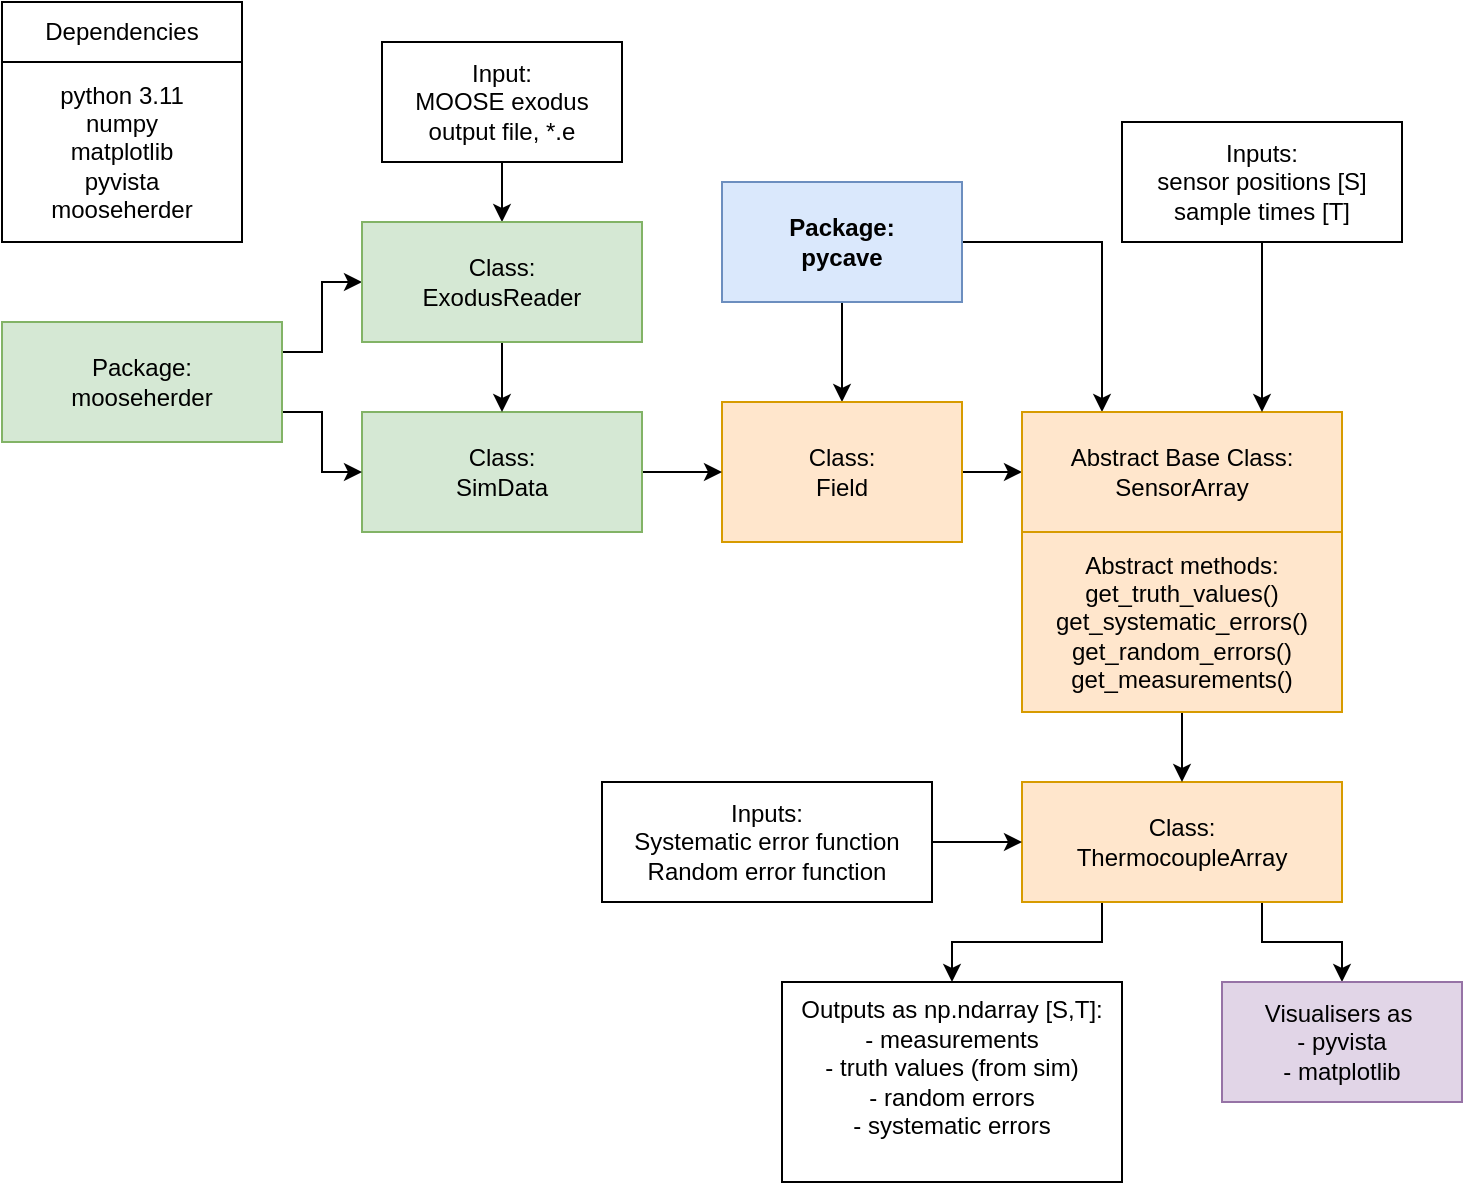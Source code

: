 <mxfile version="24.0.1" type="github">
  <diagram name="Page-1" id="SjQAdK_OS_gNisBgjSGl">
    <mxGraphModel dx="1364" dy="759" grid="1" gridSize="10" guides="1" tooltips="1" connect="1" arrows="1" fold="1" page="1" pageScale="1" pageWidth="1169" pageHeight="827" math="0" shadow="0">
      <root>
        <mxCell id="0" />
        <mxCell id="1" parent="0" />
        <mxCell id="37p0PDooPlaZ-HSsAcqx-22" style="edgeStyle=orthogonalEdgeStyle;rounded=0;orthogonalLoop=1;jettySize=auto;html=1;entryX=0.5;entryY=0;entryDx=0;entryDy=0;" edge="1" parent="1" source="37p0PDooPlaZ-HSsAcqx-4" target="37p0PDooPlaZ-HSsAcqx-13">
          <mxGeometry relative="1" as="geometry" />
        </mxCell>
        <mxCell id="37p0PDooPlaZ-HSsAcqx-23" style="edgeStyle=orthogonalEdgeStyle;rounded=0;orthogonalLoop=1;jettySize=auto;html=1;exitX=1;exitY=0.5;exitDx=0;exitDy=0;entryX=0.25;entryY=0;entryDx=0;entryDy=0;" edge="1" parent="1" source="37p0PDooPlaZ-HSsAcqx-4" target="37p0PDooPlaZ-HSsAcqx-14">
          <mxGeometry relative="1" as="geometry" />
        </mxCell>
        <mxCell id="37p0PDooPlaZ-HSsAcqx-4" value="&lt;b&gt;Package:&lt;br&gt;pycave&lt;/b&gt;" style="rounded=0;whiteSpace=wrap;html=1;fillColor=#dae8fc;strokeColor=#6c8ebf;" vertex="1" parent="1">
          <mxGeometry x="500" y="100" width="120" height="60" as="geometry" />
        </mxCell>
        <mxCell id="37p0PDooPlaZ-HSsAcqx-5" value="Dependencies" style="rounded=0;whiteSpace=wrap;html=1;" vertex="1" parent="1">
          <mxGeometry x="140" y="10" width="120" height="30" as="geometry" />
        </mxCell>
        <mxCell id="37p0PDooPlaZ-HSsAcqx-12" value="python 3.11&lt;div&gt;numpy&lt;/div&gt;&lt;div&gt;matplotlib&lt;/div&gt;&lt;div&gt;pyvista&lt;/div&gt;&lt;div&gt;mooseherder&lt;/div&gt;" style="rounded=0;whiteSpace=wrap;html=1;" vertex="1" parent="1">
          <mxGeometry x="140" y="40" width="120" height="90" as="geometry" />
        </mxCell>
        <mxCell id="37p0PDooPlaZ-HSsAcqx-20" style="edgeStyle=orthogonalEdgeStyle;rounded=0;orthogonalLoop=1;jettySize=auto;html=1;entryX=0;entryY=0.5;entryDx=0;entryDy=0;" edge="1" parent="1" source="37p0PDooPlaZ-HSsAcqx-13" target="37p0PDooPlaZ-HSsAcqx-14">
          <mxGeometry relative="1" as="geometry" />
        </mxCell>
        <mxCell id="37p0PDooPlaZ-HSsAcqx-13" value="Class:&lt;div&gt;Field&lt;/div&gt;" style="rounded=0;whiteSpace=wrap;html=1;fillColor=#ffe6cc;strokeColor=#d79b00;" vertex="1" parent="1">
          <mxGeometry x="500" y="210" width="120" height="70" as="geometry" />
        </mxCell>
        <mxCell id="37p0PDooPlaZ-HSsAcqx-14" value="Abstract Base Class:&lt;div&gt;SensorArray&lt;/div&gt;" style="rounded=0;whiteSpace=wrap;html=1;fillColor=#ffe6cc;strokeColor=#d79b00;" vertex="1" parent="1">
          <mxGeometry x="650" y="215" width="160" height="60" as="geometry" />
        </mxCell>
        <mxCell id="37p0PDooPlaZ-HSsAcqx-21" style="edgeStyle=orthogonalEdgeStyle;rounded=0;orthogonalLoop=1;jettySize=auto;html=1;entryX=0;entryY=0.5;entryDx=0;entryDy=0;" edge="1" parent="1" source="37p0PDooPlaZ-HSsAcqx-15" target="37p0PDooPlaZ-HSsAcqx-13">
          <mxGeometry relative="1" as="geometry" />
        </mxCell>
        <mxCell id="37p0PDooPlaZ-HSsAcqx-15" value="Class:&lt;div&gt;SimData&lt;/div&gt;" style="rounded=0;whiteSpace=wrap;html=1;fillColor=#d5e8d4;strokeColor=#82b366;" vertex="1" parent="1">
          <mxGeometry x="320" y="215" width="140" height="60" as="geometry" />
        </mxCell>
        <mxCell id="37p0PDooPlaZ-HSsAcqx-43" style="edgeStyle=orthogonalEdgeStyle;rounded=0;orthogonalLoop=1;jettySize=auto;html=1;exitX=0.75;exitY=1;exitDx=0;exitDy=0;" edge="1" parent="1" source="37p0PDooPlaZ-HSsAcqx-16" target="37p0PDooPlaZ-HSsAcqx-42">
          <mxGeometry relative="1" as="geometry" />
        </mxCell>
        <mxCell id="37p0PDooPlaZ-HSsAcqx-44" style="edgeStyle=orthogonalEdgeStyle;rounded=0;orthogonalLoop=1;jettySize=auto;html=1;exitX=0.25;exitY=1;exitDx=0;exitDy=0;" edge="1" parent="1" source="37p0PDooPlaZ-HSsAcqx-16" target="37p0PDooPlaZ-HSsAcqx-41">
          <mxGeometry relative="1" as="geometry" />
        </mxCell>
        <mxCell id="37p0PDooPlaZ-HSsAcqx-16" value="Class:&lt;div&gt;ThermocoupleArray&lt;/div&gt;" style="rounded=0;whiteSpace=wrap;html=1;fillColor=#ffe6cc;strokeColor=#d79b00;" vertex="1" parent="1">
          <mxGeometry x="650" y="400" width="160" height="60" as="geometry" />
        </mxCell>
        <mxCell id="37p0PDooPlaZ-HSsAcqx-25" style="edgeStyle=orthogonalEdgeStyle;rounded=0;orthogonalLoop=1;jettySize=auto;html=1;exitX=0.5;exitY=1;exitDx=0;exitDy=0;entryX=0.75;entryY=0;entryDx=0;entryDy=0;" edge="1" parent="1" source="37p0PDooPlaZ-HSsAcqx-17" target="37p0PDooPlaZ-HSsAcqx-14">
          <mxGeometry relative="1" as="geometry" />
        </mxCell>
        <mxCell id="37p0PDooPlaZ-HSsAcqx-17" value="Inputs:&lt;div&gt;sensor positions [S]&lt;/div&gt;&lt;div&gt;sample times [T]&lt;/div&gt;" style="rounded=0;whiteSpace=wrap;html=1;" vertex="1" parent="1">
          <mxGeometry x="700" y="70" width="140" height="60" as="geometry" />
        </mxCell>
        <mxCell id="37p0PDooPlaZ-HSsAcqx-28" style="edgeStyle=orthogonalEdgeStyle;rounded=0;orthogonalLoop=1;jettySize=auto;html=1;exitX=0.5;exitY=1;exitDx=0;exitDy=0;entryX=0.5;entryY=0;entryDx=0;entryDy=0;" edge="1" parent="1" source="37p0PDooPlaZ-HSsAcqx-18" target="37p0PDooPlaZ-HSsAcqx-27">
          <mxGeometry relative="1" as="geometry" />
        </mxCell>
        <mxCell id="37p0PDooPlaZ-HSsAcqx-18" value="Input:&lt;div&gt;MOOSE exodus output file, *.e&lt;/div&gt;" style="rounded=0;whiteSpace=wrap;html=1;" vertex="1" parent="1">
          <mxGeometry x="330" y="30" width="120" height="60" as="geometry" />
        </mxCell>
        <mxCell id="37p0PDooPlaZ-HSsAcqx-29" style="edgeStyle=orthogonalEdgeStyle;rounded=0;orthogonalLoop=1;jettySize=auto;html=1;exitX=1;exitY=0.25;exitDx=0;exitDy=0;entryX=0;entryY=0.5;entryDx=0;entryDy=0;" edge="1" parent="1" source="37p0PDooPlaZ-HSsAcqx-26" target="37p0PDooPlaZ-HSsAcqx-27">
          <mxGeometry relative="1" as="geometry" />
        </mxCell>
        <mxCell id="37p0PDooPlaZ-HSsAcqx-30" style="edgeStyle=orthogonalEdgeStyle;rounded=0;orthogonalLoop=1;jettySize=auto;html=1;exitX=1;exitY=0.75;exitDx=0;exitDy=0;entryX=0;entryY=0.5;entryDx=0;entryDy=0;" edge="1" parent="1" source="37p0PDooPlaZ-HSsAcqx-26" target="37p0PDooPlaZ-HSsAcqx-15">
          <mxGeometry relative="1" as="geometry" />
        </mxCell>
        <mxCell id="37p0PDooPlaZ-HSsAcqx-26" value="Package:&lt;div&gt;mooseherder&lt;/div&gt;" style="rounded=0;whiteSpace=wrap;html=1;fillColor=#d5e8d4;strokeColor=#82b366;" vertex="1" parent="1">
          <mxGeometry x="140" y="170" width="140" height="60" as="geometry" />
        </mxCell>
        <mxCell id="37p0PDooPlaZ-HSsAcqx-31" style="edgeStyle=orthogonalEdgeStyle;rounded=0;orthogonalLoop=1;jettySize=auto;html=1;entryX=0.5;entryY=0;entryDx=0;entryDy=0;" edge="1" parent="1" source="37p0PDooPlaZ-HSsAcqx-27" target="37p0PDooPlaZ-HSsAcqx-15">
          <mxGeometry relative="1" as="geometry" />
        </mxCell>
        <mxCell id="37p0PDooPlaZ-HSsAcqx-27" value="Class:&lt;div&gt;ExodusReader&lt;/div&gt;" style="rounded=0;whiteSpace=wrap;html=1;fillColor=#d5e8d4;strokeColor=#82b366;" vertex="1" parent="1">
          <mxGeometry x="320" y="120" width="140" height="60" as="geometry" />
        </mxCell>
        <mxCell id="37p0PDooPlaZ-HSsAcqx-34" style="edgeStyle=orthogonalEdgeStyle;rounded=0;orthogonalLoop=1;jettySize=auto;html=1;exitX=0.5;exitY=1;exitDx=0;exitDy=0;" edge="1" parent="1">
          <mxGeometry relative="1" as="geometry">
            <mxPoint x="720" y="410" as="sourcePoint" />
            <mxPoint x="720" y="410" as="targetPoint" />
          </mxGeometry>
        </mxCell>
        <mxCell id="37p0PDooPlaZ-HSsAcqx-38" style="edgeStyle=orthogonalEdgeStyle;rounded=0;orthogonalLoop=1;jettySize=auto;html=1;exitX=0.5;exitY=1;exitDx=0;exitDy=0;entryX=0.5;entryY=0;entryDx=0;entryDy=0;" edge="1" parent="1" source="37p0PDooPlaZ-HSsAcqx-36" target="37p0PDooPlaZ-HSsAcqx-16">
          <mxGeometry relative="1" as="geometry" />
        </mxCell>
        <mxCell id="37p0PDooPlaZ-HSsAcqx-36" value="Abstract methods:&lt;div&gt;get_truth_values()&lt;/div&gt;&lt;div&gt;get_systematic_errors()&lt;/div&gt;&lt;div&gt;get_random_errors()&lt;/div&gt;&lt;div&gt;get_measurements()&lt;/div&gt;" style="rounded=0;whiteSpace=wrap;html=1;fillColor=#ffe6cc;strokeColor=#d79b00;" vertex="1" parent="1">
          <mxGeometry x="650" y="275" width="160" height="90" as="geometry" />
        </mxCell>
        <mxCell id="37p0PDooPlaZ-HSsAcqx-40" style="edgeStyle=orthogonalEdgeStyle;rounded=0;orthogonalLoop=1;jettySize=auto;html=1;entryX=0;entryY=0.5;entryDx=0;entryDy=0;" edge="1" parent="1" source="37p0PDooPlaZ-HSsAcqx-39" target="37p0PDooPlaZ-HSsAcqx-16">
          <mxGeometry relative="1" as="geometry" />
        </mxCell>
        <mxCell id="37p0PDooPlaZ-HSsAcqx-39" value="Inputs:&lt;div&gt;Systematic error function&lt;/div&gt;&lt;div&gt;Random error function&lt;/div&gt;" style="rounded=0;whiteSpace=wrap;html=1;" vertex="1" parent="1">
          <mxGeometry x="440" y="400" width="165" height="60" as="geometry" />
        </mxCell>
        <mxCell id="37p0PDooPlaZ-HSsAcqx-41" value="Outputs as np.ndarray [S,T]:&lt;div&gt;- measurements&lt;/div&gt;&lt;div&gt;- truth values (from sim)&lt;/div&gt;&lt;div&gt;- random errors&lt;/div&gt;&lt;div&gt;- systematic errors&lt;/div&gt;&lt;div&gt;&lt;br&gt;&lt;/div&gt;" style="rounded=0;whiteSpace=wrap;html=1;" vertex="1" parent="1">
          <mxGeometry x="530" y="500" width="170" height="100" as="geometry" />
        </mxCell>
        <mxCell id="37p0PDooPlaZ-HSsAcqx-42" value="Visualisers as&amp;nbsp;&lt;div&gt;- pyvista&lt;/div&gt;&lt;div&gt;- matplotlib&lt;/div&gt;" style="rounded=0;whiteSpace=wrap;html=1;fillColor=#e1d5e7;strokeColor=#9673a6;" vertex="1" parent="1">
          <mxGeometry x="750" y="500" width="120" height="60" as="geometry" />
        </mxCell>
      </root>
    </mxGraphModel>
  </diagram>
</mxfile>
